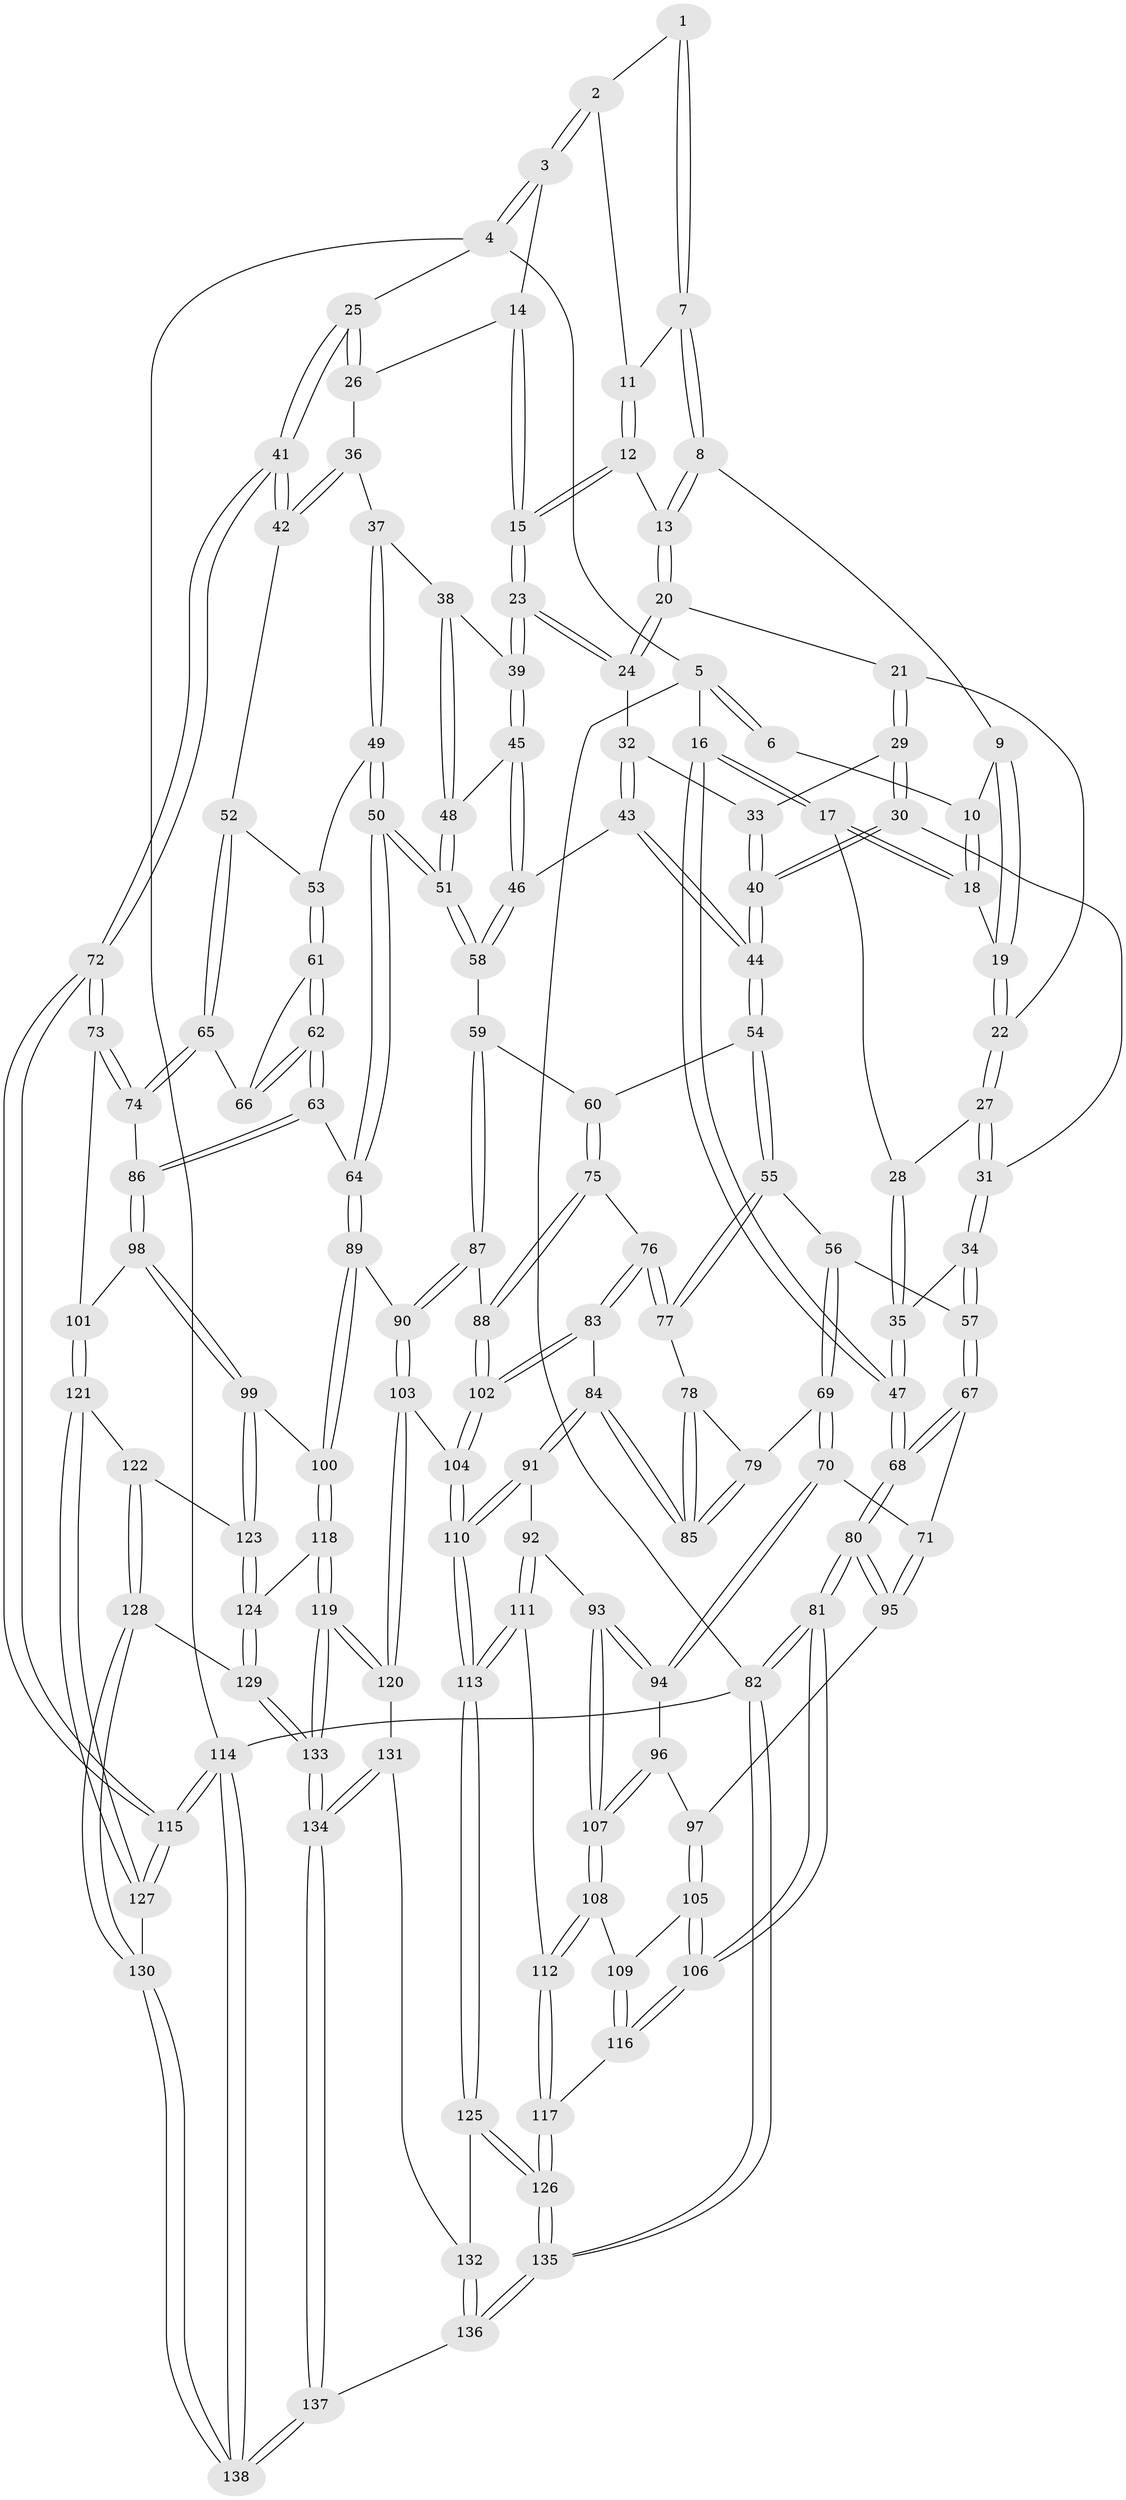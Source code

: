// coarse degree distribution, {2: 0.024390243902439025, 3: 0.0975609756097561, 6: 0.08536585365853659, 7: 0.036585365853658534, 4: 0.2926829268292683, 5: 0.45121951219512196, 8: 0.012195121951219513}
// Generated by graph-tools (version 1.1) at 2025/06/03/04/25 22:06:50]
// undirected, 138 vertices, 342 edges
graph export_dot {
graph [start="1"]
  node [color=gray90,style=filled];
  1 [pos="+0.32451516835139593+0"];
  2 [pos="+0.5332328425527028+0"];
  3 [pos="+1+0"];
  4 [pos="+1+0"];
  5 [pos="+0+0"];
  6 [pos="+0.3195033865765521+0"];
  7 [pos="+0.3822893082669455+0.028692954535124087"];
  8 [pos="+0.3867110833410682+0.09738468333502993"];
  9 [pos="+0.34083584922625104+0.09030624570306965"];
  10 [pos="+0.2969433459134823+0.0614861582129838"];
  11 [pos="+0.5331128308473932+0"];
  12 [pos="+0.5338805519451736+0"];
  13 [pos="+0.3966433335604757+0.10425014161055161"];
  14 [pos="+0.7823989526925639+0.06533076489607137"];
  15 [pos="+0.6274178459461722+0.1721245112327361"];
  16 [pos="+0+0"];
  17 [pos="+0+0"];
  18 [pos="+0.17906934128091528+0.08888733793243378"];
  19 [pos="+0.2634635724735291+0.18556873826151507"];
  20 [pos="+0.42938113516711973+0.18089095389021917"];
  21 [pos="+0.3585630991973597+0.222753042155395"];
  22 [pos="+0.2675203862710019+0.19931311052569442"];
  23 [pos="+0.6166731787921167+0.1993727696591415"];
  24 [pos="+0.4828519502488331+0.20350028061134837"];
  25 [pos="+1+0.1855740225555972"];
  26 [pos="+0.8829623623430344+0.23961122181621997"];
  27 [pos="+0.23753761163214426+0.2410603992909652"];
  28 [pos="+0.1203860618913702+0.22261326180268093"];
  29 [pos="+0.34492648752891997+0.2910878288163404"];
  30 [pos="+0.2642589533604913+0.34930914799329976"];
  31 [pos="+0.2466745265599405+0.3509695385149569"];
  32 [pos="+0.4409282224622608+0.3158512478788374"];
  33 [pos="+0.3725216913921817+0.3119701665366166"];
  34 [pos="+0.20691806032292148+0.3840669788058906"];
  35 [pos="+0.16810632558053187+0.36401380973096564"];
  36 [pos="+0.8609245639052414+0.26497574830930665"];
  37 [pos="+0.7561027415673975+0.3237683745778516"];
  38 [pos="+0.75178766865417+0.32269701021492714"];
  39 [pos="+0.6221508618831965+0.2140290579791381"];
  40 [pos="+0.383463409195172+0.4136581762141538"];
  41 [pos="+1+0.5033810496299035"];
  42 [pos="+0.9413189306325055+0.42178222037872004"];
  43 [pos="+0.4524837391149298+0.3651812040824663"];
  44 [pos="+0.38502082964291146+0.41523385245009325"];
  45 [pos="+0.5619674592488162+0.3660818409969971"];
  46 [pos="+0.5452425396593964+0.39352682542792566"];
  47 [pos="+0+0.3728685135163993"];
  48 [pos="+0.6887882119095544+0.41091026108659867"];
  49 [pos="+0.8007264656863416+0.3962408602571906"];
  50 [pos="+0.6685677399444765+0.5309417504436574"];
  51 [pos="+0.6526722046265182+0.5108812417349049"];
  52 [pos="+0.8372056035069986+0.41753572482867096"];
  53 [pos="+0.8130904955402202+0.4092496492954445"];
  54 [pos="+0.38511452177525646+0.42323045483174765"];
  55 [pos="+0.3042036892407612+0.4843773749393011"];
  56 [pos="+0.213284915028208+0.417480741333205"];
  57 [pos="+0.20692332099582472+0.38451138379833205"];
  58 [pos="+0.552775704652248+0.46954569608423474"];
  59 [pos="+0.5126119800346557+0.4991114363359432"];
  60 [pos="+0.40972725012066896+0.4582231666061557"];
  61 [pos="+0.8007439538225084+0.4482720787569666"];
  62 [pos="+0.7400233964816916+0.5260302768052197"];
  63 [pos="+0.7188598971976724+0.539186543509987"];
  64 [pos="+0.6749732811061441+0.5423229023990566"];
  65 [pos="+0.8544645232821184+0.5344131670942203"];
  66 [pos="+0.8155963965237142+0.5140877374159525"];
  67 [pos="+0.05023701200766284+0.48865528696257476"];
  68 [pos="+0+0.3830923717540731"];
  69 [pos="+0.17286535387947127+0.5280450277534728"];
  70 [pos="+0.13816771327025887+0.544766611159987"];
  71 [pos="+0.12884187854124282+0.5449907573472587"];
  72 [pos="+1+0.5722295286173569"];
  73 [pos="+1+0.5764875702586318"];
  74 [pos="+0.8812343943199505+0.5664130978190433"];
  75 [pos="+0.36454852124002574+0.5788560413450402"];
  76 [pos="+0.36412728623068513+0.578755774483781"];
  77 [pos="+0.3096387326442191+0.525359297118013"];
  78 [pos="+0.2956902112786593+0.5308930087526672"];
  79 [pos="+0.1883446243183014+0.5369558737199459"];
  80 [pos="+0+0.5251620335034257"];
  81 [pos="+0+0.8363574919945799"];
  82 [pos="+0+1"];
  83 [pos="+0.2690215098001409+0.6348280928361033"];
  84 [pos="+0.2522307695607554+0.6382518517798215"];
  85 [pos="+0.24016180692669947+0.6017250920310008"];
  86 [pos="+0.8283519576917308+0.5949701596009834"];
  87 [pos="+0.47673765917504846+0.5922343294069945"];
  88 [pos="+0.3684414305069383+0.5816708725629844"];
  89 [pos="+0.6535564300450609+0.6670578838655794"];
  90 [pos="+0.5132611023942125+0.6610944308892439"];
  91 [pos="+0.24742442645872081+0.64477889894476"];
  92 [pos="+0.22864385111066882+0.6601279612296839"];
  93 [pos="+0.19238245799777057+0.6645848426827692"];
  94 [pos="+0.14685228703085285+0.5705281321699475"];
  95 [pos="+0.0690389295454138+0.6264001515953441"];
  96 [pos="+0.13190550067463472+0.6611652789391647"];
  97 [pos="+0.06960445573639365+0.628293725268654"];
  98 [pos="+0.7886858137875536+0.6827946457614668"];
  99 [pos="+0.7114781523104424+0.7239505382892847"];
  100 [pos="+0.6892487631582102+0.7168252093204482"];
  101 [pos="+0.9525598844502264+0.7194270783601991"];
  102 [pos="+0.3647541729973964+0.7100394311581856"];
  103 [pos="+0.4486152844326924+0.7604122685223925"];
  104 [pos="+0.38023196367054685+0.7723025970188879"];
  105 [pos="+0.062369992982796066+0.662946981813665"];
  106 [pos="+0+0.8115995015408152"];
  107 [pos="+0.16143085959682438+0.6865402578006186"];
  108 [pos="+0.15518456375139772+0.7020570488595836"];
  109 [pos="+0.1120087853184411+0.7276345717785098"];
  110 [pos="+0.36352188858555995+0.7852747307631232"];
  111 [pos="+0.26001231226619775+0.7813080992765185"];
  112 [pos="+0.21272468346592488+0.7901555520258698"];
  113 [pos="+0.3449931673595266+0.8041952289984035"];
  114 [pos="+1+1"];
  115 [pos="+1+1"];
  116 [pos="+0.05270011373141394+0.8221120521004072"];
  117 [pos="+0.1266401283305683+0.8644133797341595"];
  118 [pos="+0.5791452931624156+0.8615198258169071"];
  119 [pos="+0.5724972246865463+0.8651530251718954"];
  120 [pos="+0.5440121806063429+0.8523089716574597"];
  121 [pos="+0.9154402503389342+0.7915216423431968"];
  122 [pos="+0.7883663542741491+0.7925164204347303"];
  123 [pos="+0.7212600784862824+0.7377949955433369"];
  124 [pos="+0.7185323303333404+0.9089922673596026"];
  125 [pos="+0.33913430754623003+0.8821423951063717"];
  126 [pos="+0.14506941953267685+0.9058278042052389"];
  127 [pos="+0.9166929622608947+0.8051238759408859"];
  128 [pos="+0.8075854213137255+0.9308336112908044"];
  129 [pos="+0.7244566623213946+0.9155690826037195"];
  130 [pos="+0.8861003982661289+0.9926820070464373"];
  131 [pos="+0.43124784675793665+0.9200245731328063"];
  132 [pos="+0.34008216848358913+0.8852924902415439"];
  133 [pos="+0.5621815182276384+1"];
  134 [pos="+0.5584835905846083+1"];
  135 [pos="+0.15654565765543746+1"];
  136 [pos="+0.26753502132063023+1"];
  137 [pos="+0.5550633508870955+1"];
  138 [pos="+1+1"];
  1 -- 2;
  1 -- 7;
  1 -- 7;
  2 -- 3;
  2 -- 3;
  2 -- 11;
  3 -- 4;
  3 -- 4;
  3 -- 14;
  4 -- 5;
  4 -- 25;
  4 -- 114;
  5 -- 6;
  5 -- 6;
  5 -- 16;
  5 -- 82;
  6 -- 10;
  7 -- 8;
  7 -- 8;
  7 -- 11;
  8 -- 9;
  8 -- 13;
  8 -- 13;
  9 -- 10;
  9 -- 19;
  9 -- 19;
  10 -- 18;
  10 -- 18;
  11 -- 12;
  11 -- 12;
  12 -- 13;
  12 -- 15;
  12 -- 15;
  13 -- 20;
  13 -- 20;
  14 -- 15;
  14 -- 15;
  14 -- 26;
  15 -- 23;
  15 -- 23;
  16 -- 17;
  16 -- 17;
  16 -- 47;
  16 -- 47;
  17 -- 18;
  17 -- 18;
  17 -- 28;
  18 -- 19;
  19 -- 22;
  19 -- 22;
  20 -- 21;
  20 -- 24;
  20 -- 24;
  21 -- 22;
  21 -- 29;
  21 -- 29;
  22 -- 27;
  22 -- 27;
  23 -- 24;
  23 -- 24;
  23 -- 39;
  23 -- 39;
  24 -- 32;
  25 -- 26;
  25 -- 26;
  25 -- 41;
  25 -- 41;
  26 -- 36;
  27 -- 28;
  27 -- 31;
  27 -- 31;
  28 -- 35;
  28 -- 35;
  29 -- 30;
  29 -- 30;
  29 -- 33;
  30 -- 31;
  30 -- 40;
  30 -- 40;
  31 -- 34;
  31 -- 34;
  32 -- 33;
  32 -- 43;
  32 -- 43;
  33 -- 40;
  33 -- 40;
  34 -- 35;
  34 -- 57;
  34 -- 57;
  35 -- 47;
  35 -- 47;
  36 -- 37;
  36 -- 42;
  36 -- 42;
  37 -- 38;
  37 -- 49;
  37 -- 49;
  38 -- 39;
  38 -- 48;
  38 -- 48;
  39 -- 45;
  39 -- 45;
  40 -- 44;
  40 -- 44;
  41 -- 42;
  41 -- 42;
  41 -- 72;
  41 -- 72;
  42 -- 52;
  43 -- 44;
  43 -- 44;
  43 -- 46;
  44 -- 54;
  44 -- 54;
  45 -- 46;
  45 -- 46;
  45 -- 48;
  46 -- 58;
  46 -- 58;
  47 -- 68;
  47 -- 68;
  48 -- 51;
  48 -- 51;
  49 -- 50;
  49 -- 50;
  49 -- 53;
  50 -- 51;
  50 -- 51;
  50 -- 64;
  50 -- 64;
  51 -- 58;
  51 -- 58;
  52 -- 53;
  52 -- 65;
  52 -- 65;
  53 -- 61;
  53 -- 61;
  54 -- 55;
  54 -- 55;
  54 -- 60;
  55 -- 56;
  55 -- 77;
  55 -- 77;
  56 -- 57;
  56 -- 69;
  56 -- 69;
  57 -- 67;
  57 -- 67;
  58 -- 59;
  59 -- 60;
  59 -- 87;
  59 -- 87;
  60 -- 75;
  60 -- 75;
  61 -- 62;
  61 -- 62;
  61 -- 66;
  62 -- 63;
  62 -- 63;
  62 -- 66;
  62 -- 66;
  63 -- 64;
  63 -- 86;
  63 -- 86;
  64 -- 89;
  64 -- 89;
  65 -- 66;
  65 -- 74;
  65 -- 74;
  67 -- 68;
  67 -- 68;
  67 -- 71;
  68 -- 80;
  68 -- 80;
  69 -- 70;
  69 -- 70;
  69 -- 79;
  70 -- 71;
  70 -- 94;
  70 -- 94;
  71 -- 95;
  71 -- 95;
  72 -- 73;
  72 -- 73;
  72 -- 115;
  72 -- 115;
  73 -- 74;
  73 -- 74;
  73 -- 101;
  74 -- 86;
  75 -- 76;
  75 -- 88;
  75 -- 88;
  76 -- 77;
  76 -- 77;
  76 -- 83;
  76 -- 83;
  77 -- 78;
  78 -- 79;
  78 -- 85;
  78 -- 85;
  79 -- 85;
  79 -- 85;
  80 -- 81;
  80 -- 81;
  80 -- 95;
  80 -- 95;
  81 -- 82;
  81 -- 82;
  81 -- 106;
  81 -- 106;
  82 -- 135;
  82 -- 135;
  82 -- 114;
  83 -- 84;
  83 -- 102;
  83 -- 102;
  84 -- 85;
  84 -- 85;
  84 -- 91;
  84 -- 91;
  86 -- 98;
  86 -- 98;
  87 -- 88;
  87 -- 90;
  87 -- 90;
  88 -- 102;
  88 -- 102;
  89 -- 90;
  89 -- 100;
  89 -- 100;
  90 -- 103;
  90 -- 103;
  91 -- 92;
  91 -- 110;
  91 -- 110;
  92 -- 93;
  92 -- 111;
  92 -- 111;
  93 -- 94;
  93 -- 94;
  93 -- 107;
  93 -- 107;
  94 -- 96;
  95 -- 97;
  96 -- 97;
  96 -- 107;
  96 -- 107;
  97 -- 105;
  97 -- 105;
  98 -- 99;
  98 -- 99;
  98 -- 101;
  99 -- 100;
  99 -- 123;
  99 -- 123;
  100 -- 118;
  100 -- 118;
  101 -- 121;
  101 -- 121;
  102 -- 104;
  102 -- 104;
  103 -- 104;
  103 -- 120;
  103 -- 120;
  104 -- 110;
  104 -- 110;
  105 -- 106;
  105 -- 106;
  105 -- 109;
  106 -- 116;
  106 -- 116;
  107 -- 108;
  107 -- 108;
  108 -- 109;
  108 -- 112;
  108 -- 112;
  109 -- 116;
  109 -- 116;
  110 -- 113;
  110 -- 113;
  111 -- 112;
  111 -- 113;
  111 -- 113;
  112 -- 117;
  112 -- 117;
  113 -- 125;
  113 -- 125;
  114 -- 115;
  114 -- 115;
  114 -- 138;
  114 -- 138;
  115 -- 127;
  115 -- 127;
  116 -- 117;
  117 -- 126;
  117 -- 126;
  118 -- 119;
  118 -- 119;
  118 -- 124;
  119 -- 120;
  119 -- 120;
  119 -- 133;
  119 -- 133;
  120 -- 131;
  121 -- 122;
  121 -- 127;
  121 -- 127;
  122 -- 123;
  122 -- 128;
  122 -- 128;
  123 -- 124;
  123 -- 124;
  124 -- 129;
  124 -- 129;
  125 -- 126;
  125 -- 126;
  125 -- 132;
  126 -- 135;
  126 -- 135;
  127 -- 130;
  128 -- 129;
  128 -- 130;
  128 -- 130;
  129 -- 133;
  129 -- 133;
  130 -- 138;
  130 -- 138;
  131 -- 132;
  131 -- 134;
  131 -- 134;
  132 -- 136;
  132 -- 136;
  133 -- 134;
  133 -- 134;
  134 -- 137;
  134 -- 137;
  135 -- 136;
  135 -- 136;
  136 -- 137;
  137 -- 138;
  137 -- 138;
}
